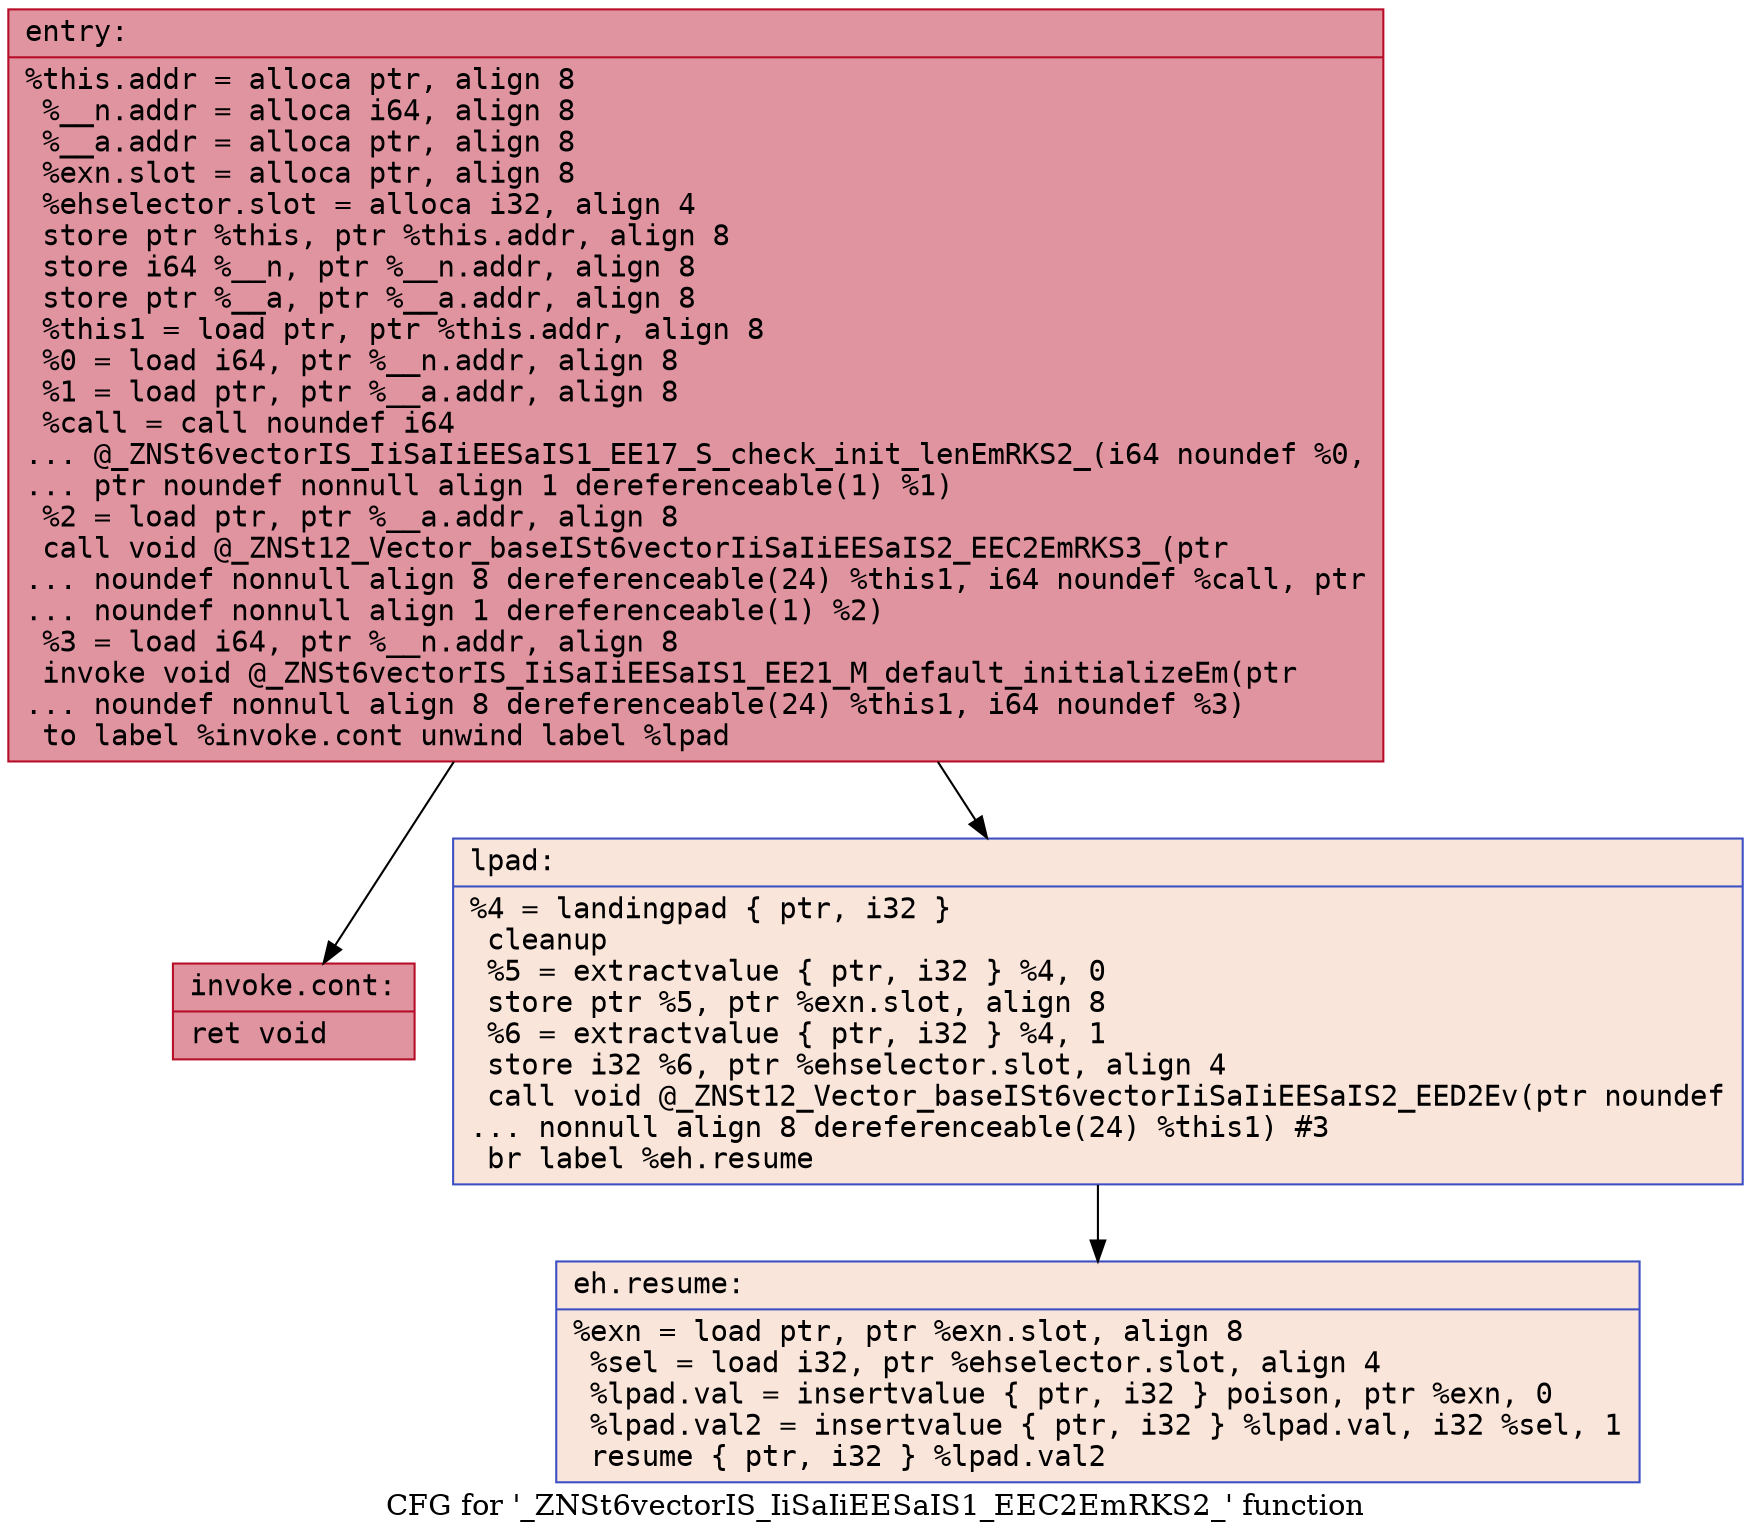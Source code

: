digraph "CFG for '_ZNSt6vectorIS_IiSaIiEESaIS1_EEC2EmRKS2_' function" {
	label="CFG for '_ZNSt6vectorIS_IiSaIiEESaIS1_EEC2EmRKS2_' function";

	Node0x56307d5fedb0 [shape=record,color="#b70d28ff", style=filled, fillcolor="#b70d2870" fontname="Courier",label="{entry:\l|  %this.addr = alloca ptr, align 8\l  %__n.addr = alloca i64, align 8\l  %__a.addr = alloca ptr, align 8\l  %exn.slot = alloca ptr, align 8\l  %ehselector.slot = alloca i32, align 4\l  store ptr %this, ptr %this.addr, align 8\l  store i64 %__n, ptr %__n.addr, align 8\l  store ptr %__a, ptr %__a.addr, align 8\l  %this1 = load ptr, ptr %this.addr, align 8\l  %0 = load i64, ptr %__n.addr, align 8\l  %1 = load ptr, ptr %__a.addr, align 8\l  %call = call noundef i64\l... @_ZNSt6vectorIS_IiSaIiEESaIS1_EE17_S_check_init_lenEmRKS2_(i64 noundef %0,\l... ptr noundef nonnull align 1 dereferenceable(1) %1)\l  %2 = load ptr, ptr %__a.addr, align 8\l  call void @_ZNSt12_Vector_baseISt6vectorIiSaIiEESaIS2_EEC2EmRKS3_(ptr\l... noundef nonnull align 8 dereferenceable(24) %this1, i64 noundef %call, ptr\l... noundef nonnull align 1 dereferenceable(1) %2)\l  %3 = load i64, ptr %__n.addr, align 8\l  invoke void @_ZNSt6vectorIS_IiSaIiEESaIS1_EE21_M_default_initializeEm(ptr\l... noundef nonnull align 8 dereferenceable(24) %this1, i64 noundef %3)\l          to label %invoke.cont unwind label %lpad\l}"];
	Node0x56307d5fedb0 -> Node0x56307d5ff8d0[tooltip="entry -> invoke.cont\nProbability 100.00%" ];
	Node0x56307d5fedb0 -> Node0x56307d5ff920[tooltip="entry -> lpad\nProbability 0.00%" ];
	Node0x56307d5ff8d0 [shape=record,color="#b70d28ff", style=filled, fillcolor="#b70d2870" fontname="Courier",label="{invoke.cont:\l|  ret void\l}"];
	Node0x56307d5ff920 [shape=record,color="#3d50c3ff", style=filled, fillcolor="#f4c5ad70" fontname="Courier",label="{lpad:\l|  %4 = landingpad \{ ptr, i32 \}\l          cleanup\l  %5 = extractvalue \{ ptr, i32 \} %4, 0\l  store ptr %5, ptr %exn.slot, align 8\l  %6 = extractvalue \{ ptr, i32 \} %4, 1\l  store i32 %6, ptr %ehselector.slot, align 4\l  call void @_ZNSt12_Vector_baseISt6vectorIiSaIiEESaIS2_EED2Ev(ptr noundef\l... nonnull align 8 dereferenceable(24) %this1) #3\l  br label %eh.resume\l}"];
	Node0x56307d5ff920 -> Node0x56307d600270[tooltip="lpad -> eh.resume\nProbability 100.00%" ];
	Node0x56307d600270 [shape=record,color="#3d50c3ff", style=filled, fillcolor="#f4c5ad70" fontname="Courier",label="{eh.resume:\l|  %exn = load ptr, ptr %exn.slot, align 8\l  %sel = load i32, ptr %ehselector.slot, align 4\l  %lpad.val = insertvalue \{ ptr, i32 \} poison, ptr %exn, 0\l  %lpad.val2 = insertvalue \{ ptr, i32 \} %lpad.val, i32 %sel, 1\l  resume \{ ptr, i32 \} %lpad.val2\l}"];
}
